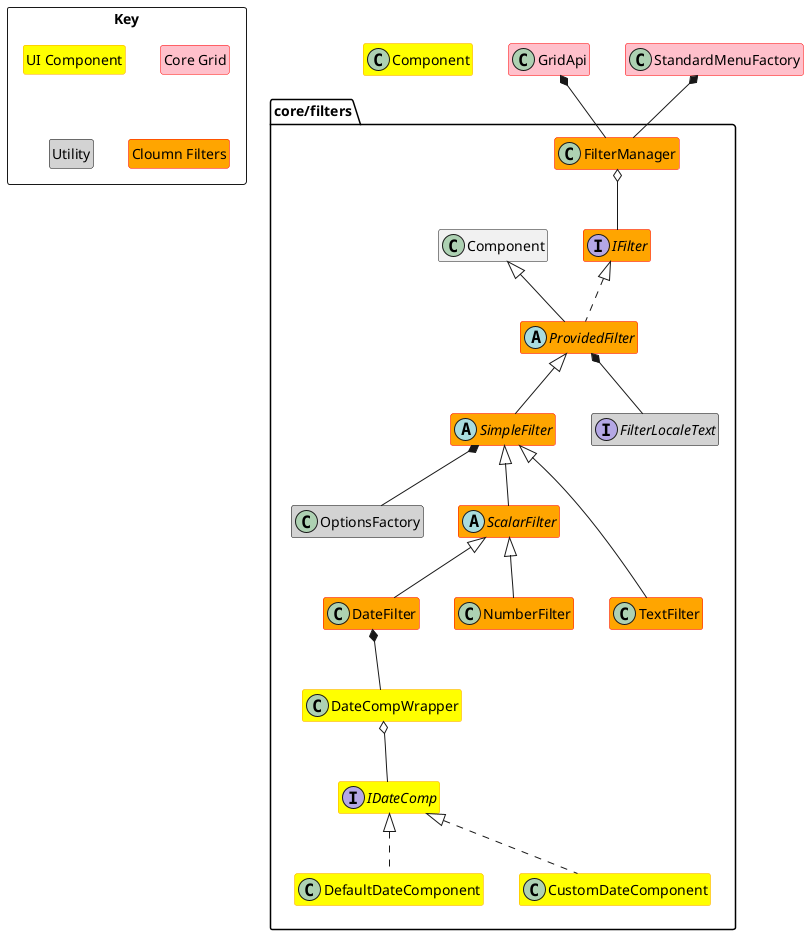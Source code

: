 @startuml

hide empty members
' skinparam groupInheritance 2

package Key <<rectangle>> {
    hide circle
    class "UI Component" #yellow ##orange
    class "Core Grid" #pink ##red
    class "Utility" #lightgrey ##black
    class "Cloumn Filters" #orange ##red
}

together {
    class StandardMenuFactory #pink ##red

    class GridApi #pink ##red

    class Component #yellow ##orange
}

package core/filters {
    class FilterManager #orange ##red
    GridApi *-- FilterManager
    StandardMenuFactory *-- FilterManager

    interface IFilter #orange ##red
    FilterManager o-- IFilter

    abstract class ProvidedFilter #orange ##red extends Component implements IFilter
    abstract class SimpleFilter #orange ##red extends ProvidedFilter

    class OptionsFactory #lightgrey ##black
    SimpleFilter *-- OptionsFactory

    abstract class ScalarFilter #orange ##red extends SimpleFilter

    together {
        class NumberFilter #orange ##red extends ScalarFilter
        class DateFilter #orange ##red extends ScalarFilter
        class TextFilter #orange ##red extends SimpleFilter
    }

    interface FilterLocaleText #lightgrey ##black
    ProvidedFilter *-- FilterLocaleText

    together {
        class DateCompWrapper #yellow ##orange
        DateFilter *-- DateCompWrapper

        interface IDateComp #yellow ##orange
        DateCompWrapper o-- IDateComp

        class DefaultDateComponent #yellow ##orange implements IDateComp
        class CustomDateComponent #yellow ##orange implements IDateComp
    }
}

@enduml